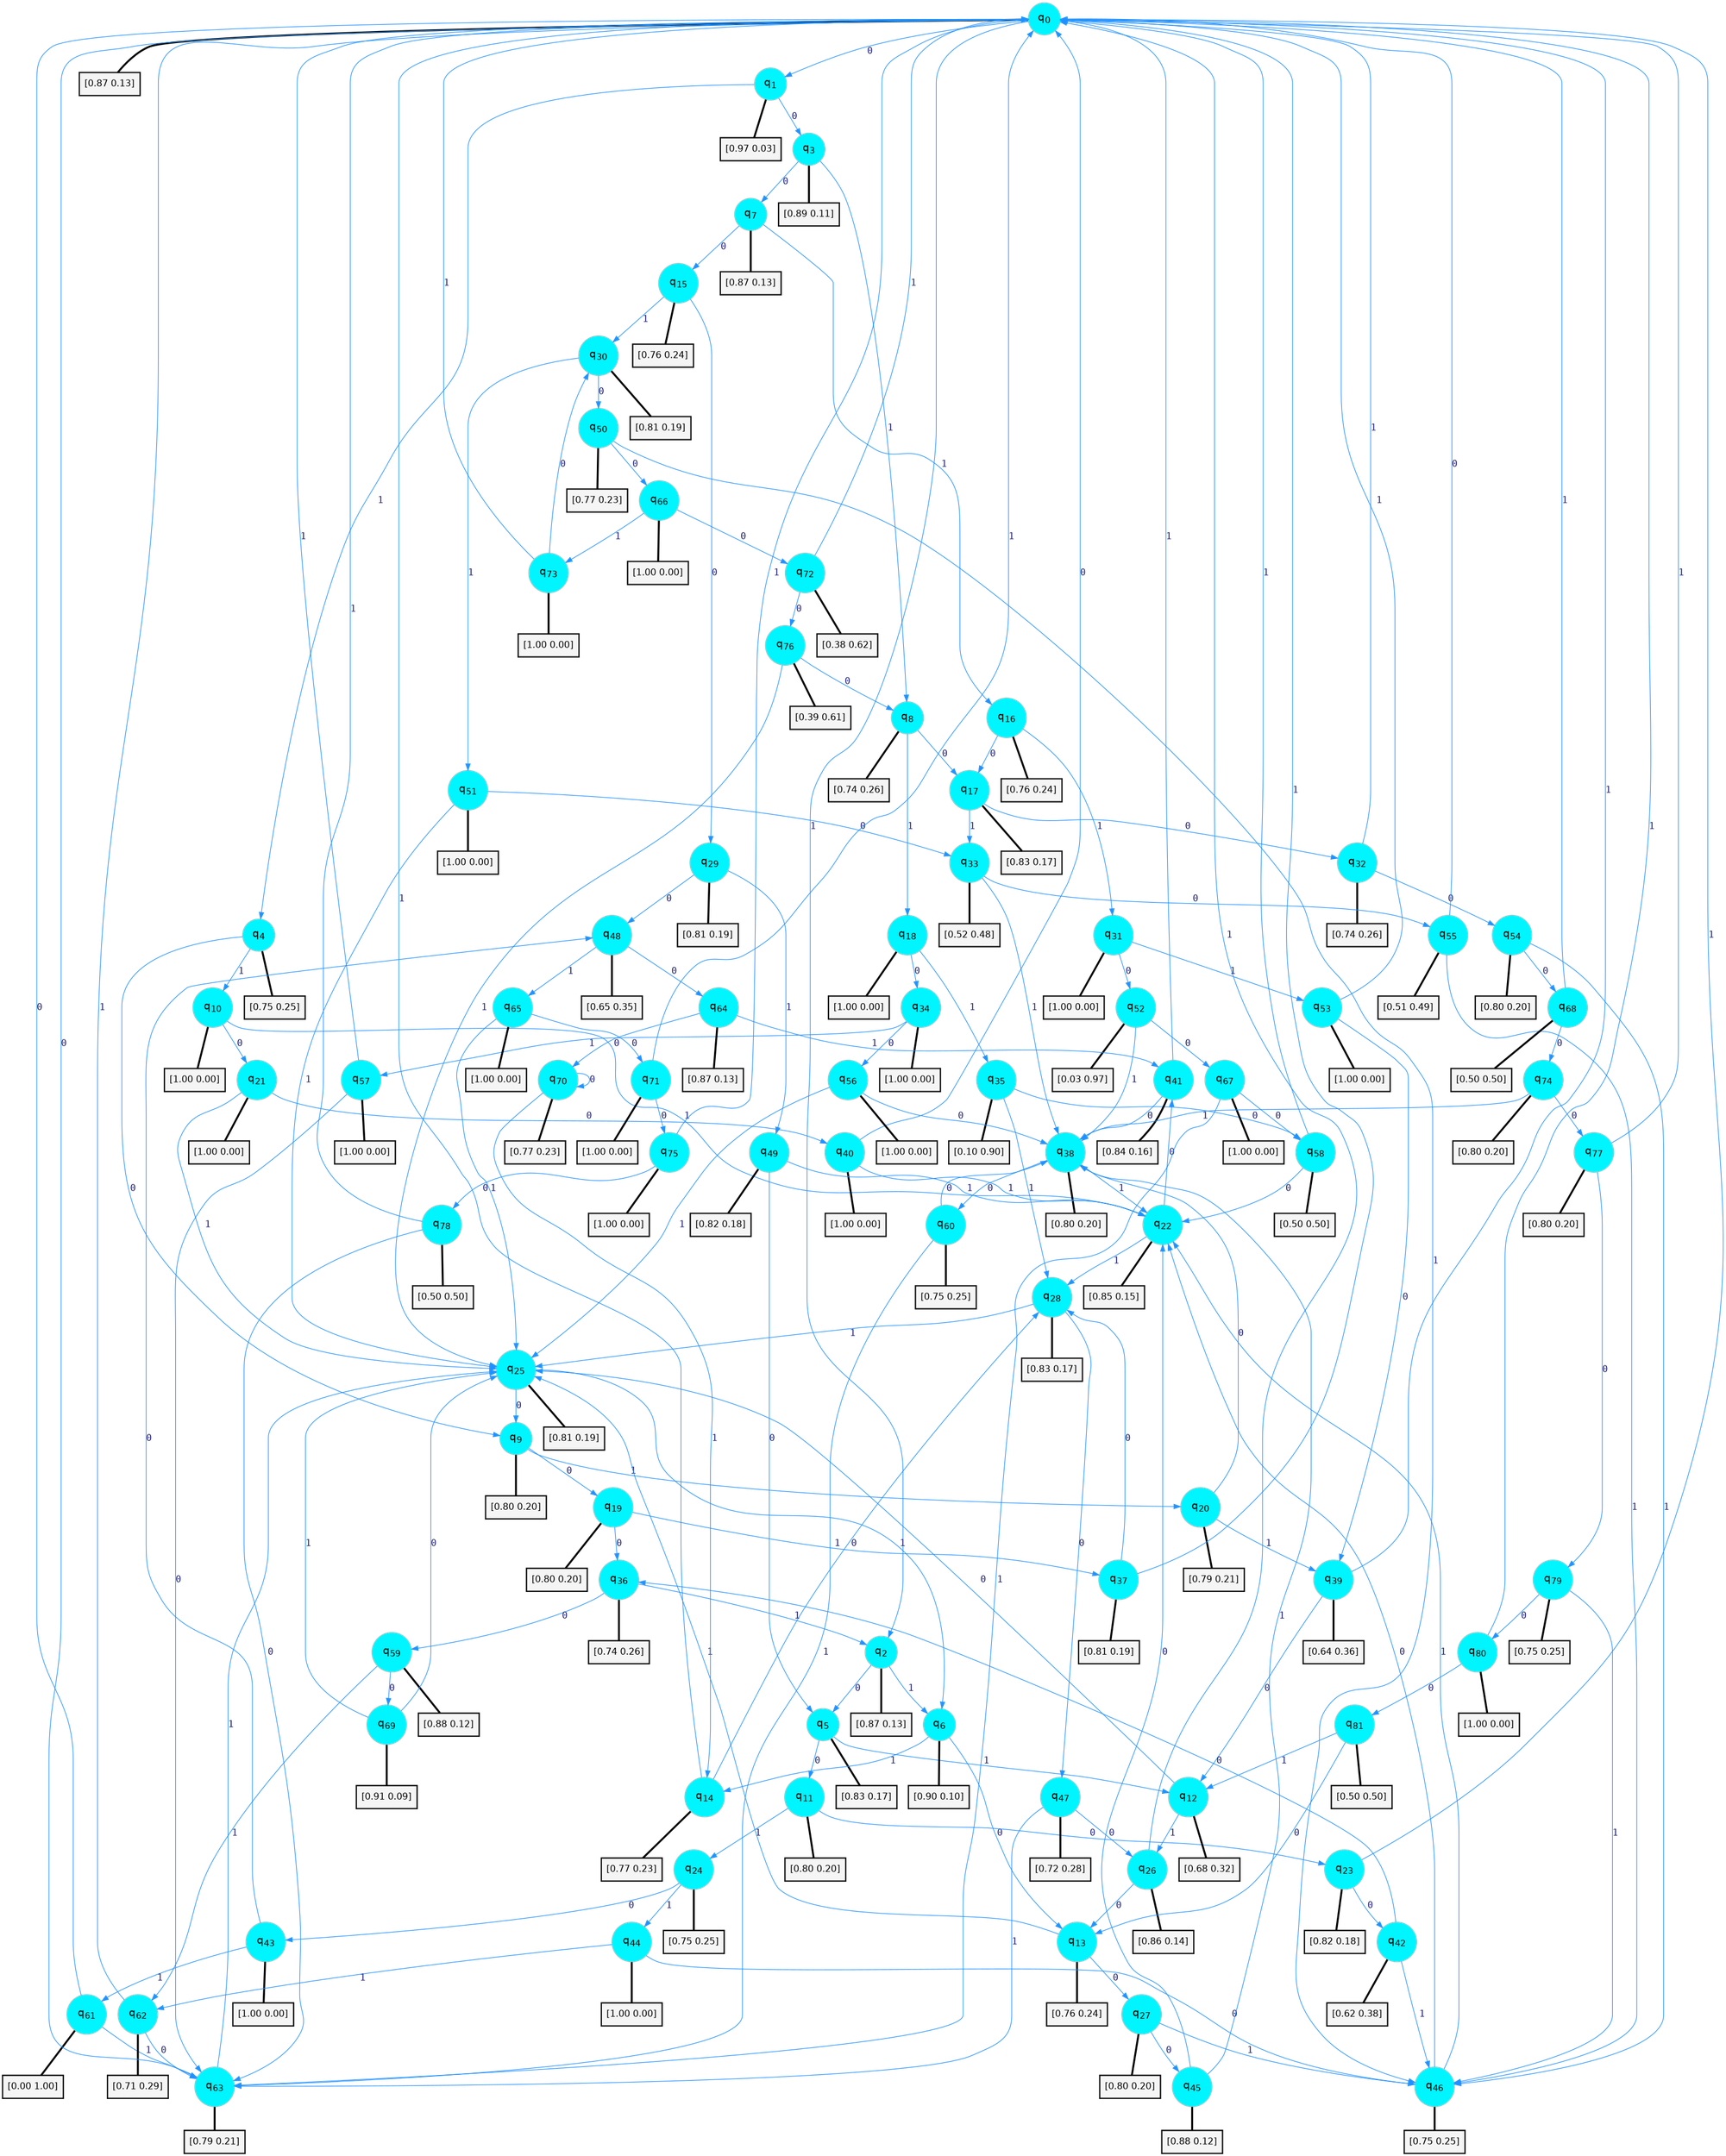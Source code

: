 digraph G {
graph [
bgcolor=transparent, dpi=300, rankdir=TD, size="40,25"];
node [
color=gray, fillcolor=turquoise1, fontcolor=black, fontname=Helvetica, fontsize=16, fontweight=bold, shape=circle, style=filled];
edge [
arrowsize=1, color=dodgerblue1, fontcolor=midnightblue, fontname=courier, fontweight=bold, penwidth=1, style=solid, weight=20];
0[label=<q<SUB>0</SUB>>];
1[label=<q<SUB>1</SUB>>];
2[label=<q<SUB>2</SUB>>];
3[label=<q<SUB>3</SUB>>];
4[label=<q<SUB>4</SUB>>];
5[label=<q<SUB>5</SUB>>];
6[label=<q<SUB>6</SUB>>];
7[label=<q<SUB>7</SUB>>];
8[label=<q<SUB>8</SUB>>];
9[label=<q<SUB>9</SUB>>];
10[label=<q<SUB>10</SUB>>];
11[label=<q<SUB>11</SUB>>];
12[label=<q<SUB>12</SUB>>];
13[label=<q<SUB>13</SUB>>];
14[label=<q<SUB>14</SUB>>];
15[label=<q<SUB>15</SUB>>];
16[label=<q<SUB>16</SUB>>];
17[label=<q<SUB>17</SUB>>];
18[label=<q<SUB>18</SUB>>];
19[label=<q<SUB>19</SUB>>];
20[label=<q<SUB>20</SUB>>];
21[label=<q<SUB>21</SUB>>];
22[label=<q<SUB>22</SUB>>];
23[label=<q<SUB>23</SUB>>];
24[label=<q<SUB>24</SUB>>];
25[label=<q<SUB>25</SUB>>];
26[label=<q<SUB>26</SUB>>];
27[label=<q<SUB>27</SUB>>];
28[label=<q<SUB>28</SUB>>];
29[label=<q<SUB>29</SUB>>];
30[label=<q<SUB>30</SUB>>];
31[label=<q<SUB>31</SUB>>];
32[label=<q<SUB>32</SUB>>];
33[label=<q<SUB>33</SUB>>];
34[label=<q<SUB>34</SUB>>];
35[label=<q<SUB>35</SUB>>];
36[label=<q<SUB>36</SUB>>];
37[label=<q<SUB>37</SUB>>];
38[label=<q<SUB>38</SUB>>];
39[label=<q<SUB>39</SUB>>];
40[label=<q<SUB>40</SUB>>];
41[label=<q<SUB>41</SUB>>];
42[label=<q<SUB>42</SUB>>];
43[label=<q<SUB>43</SUB>>];
44[label=<q<SUB>44</SUB>>];
45[label=<q<SUB>45</SUB>>];
46[label=<q<SUB>46</SUB>>];
47[label=<q<SUB>47</SUB>>];
48[label=<q<SUB>48</SUB>>];
49[label=<q<SUB>49</SUB>>];
50[label=<q<SUB>50</SUB>>];
51[label=<q<SUB>51</SUB>>];
52[label=<q<SUB>52</SUB>>];
53[label=<q<SUB>53</SUB>>];
54[label=<q<SUB>54</SUB>>];
55[label=<q<SUB>55</SUB>>];
56[label=<q<SUB>56</SUB>>];
57[label=<q<SUB>57</SUB>>];
58[label=<q<SUB>58</SUB>>];
59[label=<q<SUB>59</SUB>>];
60[label=<q<SUB>60</SUB>>];
61[label=<q<SUB>61</SUB>>];
62[label=<q<SUB>62</SUB>>];
63[label=<q<SUB>63</SUB>>];
64[label=<q<SUB>64</SUB>>];
65[label=<q<SUB>65</SUB>>];
66[label=<q<SUB>66</SUB>>];
67[label=<q<SUB>67</SUB>>];
68[label=<q<SUB>68</SUB>>];
69[label=<q<SUB>69</SUB>>];
70[label=<q<SUB>70</SUB>>];
71[label=<q<SUB>71</SUB>>];
72[label=<q<SUB>72</SUB>>];
73[label=<q<SUB>73</SUB>>];
74[label=<q<SUB>74</SUB>>];
75[label=<q<SUB>75</SUB>>];
76[label=<q<SUB>76</SUB>>];
77[label=<q<SUB>77</SUB>>];
78[label=<q<SUB>78</SUB>>];
79[label=<q<SUB>79</SUB>>];
80[label=<q<SUB>80</SUB>>];
81[label=<q<SUB>81</SUB>>];
82[label="[0.87 0.13]", shape=box,fontcolor=black, fontname=Helvetica, fontsize=14, penwidth=2, fillcolor=whitesmoke,color=black];
83[label="[0.97 0.03]", shape=box,fontcolor=black, fontname=Helvetica, fontsize=14, penwidth=2, fillcolor=whitesmoke,color=black];
84[label="[0.87 0.13]", shape=box,fontcolor=black, fontname=Helvetica, fontsize=14, penwidth=2, fillcolor=whitesmoke,color=black];
85[label="[0.89 0.11]", shape=box,fontcolor=black, fontname=Helvetica, fontsize=14, penwidth=2, fillcolor=whitesmoke,color=black];
86[label="[0.75 0.25]", shape=box,fontcolor=black, fontname=Helvetica, fontsize=14, penwidth=2, fillcolor=whitesmoke,color=black];
87[label="[0.83 0.17]", shape=box,fontcolor=black, fontname=Helvetica, fontsize=14, penwidth=2, fillcolor=whitesmoke,color=black];
88[label="[0.90 0.10]", shape=box,fontcolor=black, fontname=Helvetica, fontsize=14, penwidth=2, fillcolor=whitesmoke,color=black];
89[label="[0.87 0.13]", shape=box,fontcolor=black, fontname=Helvetica, fontsize=14, penwidth=2, fillcolor=whitesmoke,color=black];
90[label="[0.74 0.26]", shape=box,fontcolor=black, fontname=Helvetica, fontsize=14, penwidth=2, fillcolor=whitesmoke,color=black];
91[label="[0.80 0.20]", shape=box,fontcolor=black, fontname=Helvetica, fontsize=14, penwidth=2, fillcolor=whitesmoke,color=black];
92[label="[1.00 0.00]", shape=box,fontcolor=black, fontname=Helvetica, fontsize=14, penwidth=2, fillcolor=whitesmoke,color=black];
93[label="[0.80 0.20]", shape=box,fontcolor=black, fontname=Helvetica, fontsize=14, penwidth=2, fillcolor=whitesmoke,color=black];
94[label="[0.68 0.32]", shape=box,fontcolor=black, fontname=Helvetica, fontsize=14, penwidth=2, fillcolor=whitesmoke,color=black];
95[label="[0.76 0.24]", shape=box,fontcolor=black, fontname=Helvetica, fontsize=14, penwidth=2, fillcolor=whitesmoke,color=black];
96[label="[0.77 0.23]", shape=box,fontcolor=black, fontname=Helvetica, fontsize=14, penwidth=2, fillcolor=whitesmoke,color=black];
97[label="[0.76 0.24]", shape=box,fontcolor=black, fontname=Helvetica, fontsize=14, penwidth=2, fillcolor=whitesmoke,color=black];
98[label="[0.76 0.24]", shape=box,fontcolor=black, fontname=Helvetica, fontsize=14, penwidth=2, fillcolor=whitesmoke,color=black];
99[label="[0.83 0.17]", shape=box,fontcolor=black, fontname=Helvetica, fontsize=14, penwidth=2, fillcolor=whitesmoke,color=black];
100[label="[1.00 0.00]", shape=box,fontcolor=black, fontname=Helvetica, fontsize=14, penwidth=2, fillcolor=whitesmoke,color=black];
101[label="[0.80 0.20]", shape=box,fontcolor=black, fontname=Helvetica, fontsize=14, penwidth=2, fillcolor=whitesmoke,color=black];
102[label="[0.79 0.21]", shape=box,fontcolor=black, fontname=Helvetica, fontsize=14, penwidth=2, fillcolor=whitesmoke,color=black];
103[label="[1.00 0.00]", shape=box,fontcolor=black, fontname=Helvetica, fontsize=14, penwidth=2, fillcolor=whitesmoke,color=black];
104[label="[0.85 0.15]", shape=box,fontcolor=black, fontname=Helvetica, fontsize=14, penwidth=2, fillcolor=whitesmoke,color=black];
105[label="[0.82 0.18]", shape=box,fontcolor=black, fontname=Helvetica, fontsize=14, penwidth=2, fillcolor=whitesmoke,color=black];
106[label="[0.75 0.25]", shape=box,fontcolor=black, fontname=Helvetica, fontsize=14, penwidth=2, fillcolor=whitesmoke,color=black];
107[label="[0.81 0.19]", shape=box,fontcolor=black, fontname=Helvetica, fontsize=14, penwidth=2, fillcolor=whitesmoke,color=black];
108[label="[0.86 0.14]", shape=box,fontcolor=black, fontname=Helvetica, fontsize=14, penwidth=2, fillcolor=whitesmoke,color=black];
109[label="[0.80 0.20]", shape=box,fontcolor=black, fontname=Helvetica, fontsize=14, penwidth=2, fillcolor=whitesmoke,color=black];
110[label="[0.83 0.17]", shape=box,fontcolor=black, fontname=Helvetica, fontsize=14, penwidth=2, fillcolor=whitesmoke,color=black];
111[label="[0.81 0.19]", shape=box,fontcolor=black, fontname=Helvetica, fontsize=14, penwidth=2, fillcolor=whitesmoke,color=black];
112[label="[0.81 0.19]", shape=box,fontcolor=black, fontname=Helvetica, fontsize=14, penwidth=2, fillcolor=whitesmoke,color=black];
113[label="[1.00 0.00]", shape=box,fontcolor=black, fontname=Helvetica, fontsize=14, penwidth=2, fillcolor=whitesmoke,color=black];
114[label="[0.74 0.26]", shape=box,fontcolor=black, fontname=Helvetica, fontsize=14, penwidth=2, fillcolor=whitesmoke,color=black];
115[label="[0.52 0.48]", shape=box,fontcolor=black, fontname=Helvetica, fontsize=14, penwidth=2, fillcolor=whitesmoke,color=black];
116[label="[1.00 0.00]", shape=box,fontcolor=black, fontname=Helvetica, fontsize=14, penwidth=2, fillcolor=whitesmoke,color=black];
117[label="[0.10 0.90]", shape=box,fontcolor=black, fontname=Helvetica, fontsize=14, penwidth=2, fillcolor=whitesmoke,color=black];
118[label="[0.74 0.26]", shape=box,fontcolor=black, fontname=Helvetica, fontsize=14, penwidth=2, fillcolor=whitesmoke,color=black];
119[label="[0.81 0.19]", shape=box,fontcolor=black, fontname=Helvetica, fontsize=14, penwidth=2, fillcolor=whitesmoke,color=black];
120[label="[0.80 0.20]", shape=box,fontcolor=black, fontname=Helvetica, fontsize=14, penwidth=2, fillcolor=whitesmoke,color=black];
121[label="[0.64 0.36]", shape=box,fontcolor=black, fontname=Helvetica, fontsize=14, penwidth=2, fillcolor=whitesmoke,color=black];
122[label="[1.00 0.00]", shape=box,fontcolor=black, fontname=Helvetica, fontsize=14, penwidth=2, fillcolor=whitesmoke,color=black];
123[label="[0.84 0.16]", shape=box,fontcolor=black, fontname=Helvetica, fontsize=14, penwidth=2, fillcolor=whitesmoke,color=black];
124[label="[0.62 0.38]", shape=box,fontcolor=black, fontname=Helvetica, fontsize=14, penwidth=2, fillcolor=whitesmoke,color=black];
125[label="[1.00 0.00]", shape=box,fontcolor=black, fontname=Helvetica, fontsize=14, penwidth=2, fillcolor=whitesmoke,color=black];
126[label="[1.00 0.00]", shape=box,fontcolor=black, fontname=Helvetica, fontsize=14, penwidth=2, fillcolor=whitesmoke,color=black];
127[label="[0.88 0.12]", shape=box,fontcolor=black, fontname=Helvetica, fontsize=14, penwidth=2, fillcolor=whitesmoke,color=black];
128[label="[0.75 0.25]", shape=box,fontcolor=black, fontname=Helvetica, fontsize=14, penwidth=2, fillcolor=whitesmoke,color=black];
129[label="[0.72 0.28]", shape=box,fontcolor=black, fontname=Helvetica, fontsize=14, penwidth=2, fillcolor=whitesmoke,color=black];
130[label="[0.65 0.35]", shape=box,fontcolor=black, fontname=Helvetica, fontsize=14, penwidth=2, fillcolor=whitesmoke,color=black];
131[label="[0.82 0.18]", shape=box,fontcolor=black, fontname=Helvetica, fontsize=14, penwidth=2, fillcolor=whitesmoke,color=black];
132[label="[0.77 0.23]", shape=box,fontcolor=black, fontname=Helvetica, fontsize=14, penwidth=2, fillcolor=whitesmoke,color=black];
133[label="[1.00 0.00]", shape=box,fontcolor=black, fontname=Helvetica, fontsize=14, penwidth=2, fillcolor=whitesmoke,color=black];
134[label="[0.03 0.97]", shape=box,fontcolor=black, fontname=Helvetica, fontsize=14, penwidth=2, fillcolor=whitesmoke,color=black];
135[label="[1.00 0.00]", shape=box,fontcolor=black, fontname=Helvetica, fontsize=14, penwidth=2, fillcolor=whitesmoke,color=black];
136[label="[0.80 0.20]", shape=box,fontcolor=black, fontname=Helvetica, fontsize=14, penwidth=2, fillcolor=whitesmoke,color=black];
137[label="[0.51 0.49]", shape=box,fontcolor=black, fontname=Helvetica, fontsize=14, penwidth=2, fillcolor=whitesmoke,color=black];
138[label="[1.00 0.00]", shape=box,fontcolor=black, fontname=Helvetica, fontsize=14, penwidth=2, fillcolor=whitesmoke,color=black];
139[label="[1.00 0.00]", shape=box,fontcolor=black, fontname=Helvetica, fontsize=14, penwidth=2, fillcolor=whitesmoke,color=black];
140[label="[0.50 0.50]", shape=box,fontcolor=black, fontname=Helvetica, fontsize=14, penwidth=2, fillcolor=whitesmoke,color=black];
141[label="[0.88 0.12]", shape=box,fontcolor=black, fontname=Helvetica, fontsize=14, penwidth=2, fillcolor=whitesmoke,color=black];
142[label="[0.75 0.25]", shape=box,fontcolor=black, fontname=Helvetica, fontsize=14, penwidth=2, fillcolor=whitesmoke,color=black];
143[label="[0.00 1.00]", shape=box,fontcolor=black, fontname=Helvetica, fontsize=14, penwidth=2, fillcolor=whitesmoke,color=black];
144[label="[0.71 0.29]", shape=box,fontcolor=black, fontname=Helvetica, fontsize=14, penwidth=2, fillcolor=whitesmoke,color=black];
145[label="[0.79 0.21]", shape=box,fontcolor=black, fontname=Helvetica, fontsize=14, penwidth=2, fillcolor=whitesmoke,color=black];
146[label="[0.87 0.13]", shape=box,fontcolor=black, fontname=Helvetica, fontsize=14, penwidth=2, fillcolor=whitesmoke,color=black];
147[label="[1.00 0.00]", shape=box,fontcolor=black, fontname=Helvetica, fontsize=14, penwidth=2, fillcolor=whitesmoke,color=black];
148[label="[1.00 0.00]", shape=box,fontcolor=black, fontname=Helvetica, fontsize=14, penwidth=2, fillcolor=whitesmoke,color=black];
149[label="[1.00 0.00]", shape=box,fontcolor=black, fontname=Helvetica, fontsize=14, penwidth=2, fillcolor=whitesmoke,color=black];
150[label="[0.50 0.50]", shape=box,fontcolor=black, fontname=Helvetica, fontsize=14, penwidth=2, fillcolor=whitesmoke,color=black];
151[label="[0.91 0.09]", shape=box,fontcolor=black, fontname=Helvetica, fontsize=14, penwidth=2, fillcolor=whitesmoke,color=black];
152[label="[0.77 0.23]", shape=box,fontcolor=black, fontname=Helvetica, fontsize=14, penwidth=2, fillcolor=whitesmoke,color=black];
153[label="[1.00 0.00]", shape=box,fontcolor=black, fontname=Helvetica, fontsize=14, penwidth=2, fillcolor=whitesmoke,color=black];
154[label="[0.38 0.62]", shape=box,fontcolor=black, fontname=Helvetica, fontsize=14, penwidth=2, fillcolor=whitesmoke,color=black];
155[label="[1.00 0.00]", shape=box,fontcolor=black, fontname=Helvetica, fontsize=14, penwidth=2, fillcolor=whitesmoke,color=black];
156[label="[0.80 0.20]", shape=box,fontcolor=black, fontname=Helvetica, fontsize=14, penwidth=2, fillcolor=whitesmoke,color=black];
157[label="[1.00 0.00]", shape=box,fontcolor=black, fontname=Helvetica, fontsize=14, penwidth=2, fillcolor=whitesmoke,color=black];
158[label="[0.39 0.61]", shape=box,fontcolor=black, fontname=Helvetica, fontsize=14, penwidth=2, fillcolor=whitesmoke,color=black];
159[label="[0.80 0.20]", shape=box,fontcolor=black, fontname=Helvetica, fontsize=14, penwidth=2, fillcolor=whitesmoke,color=black];
160[label="[0.50 0.50]", shape=box,fontcolor=black, fontname=Helvetica, fontsize=14, penwidth=2, fillcolor=whitesmoke,color=black];
161[label="[0.75 0.25]", shape=box,fontcolor=black, fontname=Helvetica, fontsize=14, penwidth=2, fillcolor=whitesmoke,color=black];
162[label="[1.00 0.00]", shape=box,fontcolor=black, fontname=Helvetica, fontsize=14, penwidth=2, fillcolor=whitesmoke,color=black];
163[label="[0.50 0.50]", shape=box,fontcolor=black, fontname=Helvetica, fontsize=14, penwidth=2, fillcolor=whitesmoke,color=black];
0->1 [label=0];
0->2 [label=1];
0->82 [arrowhead=none, penwidth=3,color=black];
1->3 [label=0];
1->4 [label=1];
1->83 [arrowhead=none, penwidth=3,color=black];
2->5 [label=0];
2->6 [label=1];
2->84 [arrowhead=none, penwidth=3,color=black];
3->7 [label=0];
3->8 [label=1];
3->85 [arrowhead=none, penwidth=3,color=black];
4->9 [label=0];
4->10 [label=1];
4->86 [arrowhead=none, penwidth=3,color=black];
5->11 [label=0];
5->12 [label=1];
5->87 [arrowhead=none, penwidth=3,color=black];
6->13 [label=0];
6->14 [label=1];
6->88 [arrowhead=none, penwidth=3,color=black];
7->15 [label=0];
7->16 [label=1];
7->89 [arrowhead=none, penwidth=3,color=black];
8->17 [label=0];
8->18 [label=1];
8->90 [arrowhead=none, penwidth=3,color=black];
9->19 [label=0];
9->20 [label=1];
9->91 [arrowhead=none, penwidth=3,color=black];
10->21 [label=0];
10->22 [label=1];
10->92 [arrowhead=none, penwidth=3,color=black];
11->23 [label=0];
11->24 [label=1];
11->93 [arrowhead=none, penwidth=3,color=black];
12->25 [label=0];
12->26 [label=1];
12->94 [arrowhead=none, penwidth=3,color=black];
13->27 [label=0];
13->25 [label=1];
13->95 [arrowhead=none, penwidth=3,color=black];
14->28 [label=0];
14->0 [label=1];
14->96 [arrowhead=none, penwidth=3,color=black];
15->29 [label=0];
15->30 [label=1];
15->97 [arrowhead=none, penwidth=3,color=black];
16->17 [label=0];
16->31 [label=1];
16->98 [arrowhead=none, penwidth=3,color=black];
17->32 [label=0];
17->33 [label=1];
17->99 [arrowhead=none, penwidth=3,color=black];
18->34 [label=0];
18->35 [label=1];
18->100 [arrowhead=none, penwidth=3,color=black];
19->36 [label=0];
19->37 [label=1];
19->101 [arrowhead=none, penwidth=3,color=black];
20->38 [label=0];
20->39 [label=1];
20->102 [arrowhead=none, penwidth=3,color=black];
21->40 [label=0];
21->25 [label=1];
21->103 [arrowhead=none, penwidth=3,color=black];
22->41 [label=0];
22->28 [label=1];
22->104 [arrowhead=none, penwidth=3,color=black];
23->42 [label=0];
23->0 [label=1];
23->105 [arrowhead=none, penwidth=3,color=black];
24->43 [label=0];
24->44 [label=1];
24->106 [arrowhead=none, penwidth=3,color=black];
25->9 [label=0];
25->6 [label=1];
25->107 [arrowhead=none, penwidth=3,color=black];
26->13 [label=0];
26->0 [label=1];
26->108 [arrowhead=none, penwidth=3,color=black];
27->45 [label=0];
27->46 [label=1];
27->109 [arrowhead=none, penwidth=3,color=black];
28->47 [label=0];
28->25 [label=1];
28->110 [arrowhead=none, penwidth=3,color=black];
29->48 [label=0];
29->49 [label=1];
29->111 [arrowhead=none, penwidth=3,color=black];
30->50 [label=0];
30->51 [label=1];
30->112 [arrowhead=none, penwidth=3,color=black];
31->52 [label=0];
31->53 [label=1];
31->113 [arrowhead=none, penwidth=3,color=black];
32->54 [label=0];
32->0 [label=1];
32->114 [arrowhead=none, penwidth=3,color=black];
33->55 [label=0];
33->38 [label=1];
33->115 [arrowhead=none, penwidth=3,color=black];
34->56 [label=0];
34->57 [label=1];
34->116 [arrowhead=none, penwidth=3,color=black];
35->58 [label=0];
35->28 [label=1];
35->117 [arrowhead=none, penwidth=3,color=black];
36->59 [label=0];
36->2 [label=1];
36->118 [arrowhead=none, penwidth=3,color=black];
37->28 [label=0];
37->0 [label=1];
37->119 [arrowhead=none, penwidth=3,color=black];
38->60 [label=0];
38->22 [label=1];
38->120 [arrowhead=none, penwidth=3,color=black];
39->12 [label=0];
39->0 [label=1];
39->121 [arrowhead=none, penwidth=3,color=black];
40->0 [label=0];
40->22 [label=1];
40->122 [arrowhead=none, penwidth=3,color=black];
41->38 [label=0];
41->0 [label=1];
41->123 [arrowhead=none, penwidth=3,color=black];
42->36 [label=0];
42->46 [label=1];
42->124 [arrowhead=none, penwidth=3,color=black];
43->48 [label=0];
43->61 [label=1];
43->125 [arrowhead=none, penwidth=3,color=black];
44->46 [label=0];
44->62 [label=1];
44->126 [arrowhead=none, penwidth=3,color=black];
45->22 [label=0];
45->38 [label=1];
45->127 [arrowhead=none, penwidth=3,color=black];
46->22 [label=0];
46->22 [label=1];
46->128 [arrowhead=none, penwidth=3,color=black];
47->26 [label=0];
47->63 [label=1];
47->129 [arrowhead=none, penwidth=3,color=black];
48->64 [label=0];
48->65 [label=1];
48->130 [arrowhead=none, penwidth=3,color=black];
49->5 [label=0];
49->22 [label=1];
49->131 [arrowhead=none, penwidth=3,color=black];
50->66 [label=0];
50->46 [label=1];
50->132 [arrowhead=none, penwidth=3,color=black];
51->33 [label=0];
51->25 [label=1];
51->133 [arrowhead=none, penwidth=3,color=black];
52->67 [label=0];
52->38 [label=1];
52->134 [arrowhead=none, penwidth=3,color=black];
53->39 [label=0];
53->0 [label=1];
53->135 [arrowhead=none, penwidth=3,color=black];
54->68 [label=0];
54->46 [label=1];
54->136 [arrowhead=none, penwidth=3,color=black];
55->0 [label=0];
55->46 [label=1];
55->137 [arrowhead=none, penwidth=3,color=black];
56->38 [label=0];
56->25 [label=1];
56->138 [arrowhead=none, penwidth=3,color=black];
57->63 [label=0];
57->0 [label=1];
57->139 [arrowhead=none, penwidth=3,color=black];
58->22 [label=0];
58->0 [label=1];
58->140 [arrowhead=none, penwidth=3,color=black];
59->69 [label=0];
59->62 [label=1];
59->141 [arrowhead=none, penwidth=3,color=black];
60->38 [label=0];
60->63 [label=1];
60->142 [arrowhead=none, penwidth=3,color=black];
61->0 [label=0];
61->63 [label=1];
61->143 [arrowhead=none, penwidth=3,color=black];
62->63 [label=0];
62->0 [label=1];
62->144 [arrowhead=none, penwidth=3,color=black];
63->0 [label=0];
63->25 [label=1];
63->145 [arrowhead=none, penwidth=3,color=black];
64->70 [label=0];
64->41 [label=1];
64->146 [arrowhead=none, penwidth=3,color=black];
65->71 [label=0];
65->25 [label=1];
65->147 [arrowhead=none, penwidth=3,color=black];
66->72 [label=0];
66->73 [label=1];
66->148 [arrowhead=none, penwidth=3,color=black];
67->58 [label=0];
67->63 [label=1];
67->149 [arrowhead=none, penwidth=3,color=black];
68->74 [label=0];
68->0 [label=1];
68->150 [arrowhead=none, penwidth=3,color=black];
69->25 [label=0];
69->25 [label=1];
69->151 [arrowhead=none, penwidth=3,color=black];
70->70 [label=0];
70->14 [label=1];
70->152 [arrowhead=none, penwidth=3,color=black];
71->75 [label=0];
71->0 [label=1];
71->153 [arrowhead=none, penwidth=3,color=black];
72->76 [label=0];
72->0 [label=1];
72->154 [arrowhead=none, penwidth=3,color=black];
73->30 [label=0];
73->0 [label=1];
73->155 [arrowhead=none, penwidth=3,color=black];
74->77 [label=0];
74->38 [label=1];
74->156 [arrowhead=none, penwidth=3,color=black];
75->78 [label=0];
75->0 [label=1];
75->157 [arrowhead=none, penwidth=3,color=black];
76->8 [label=0];
76->25 [label=1];
76->158 [arrowhead=none, penwidth=3,color=black];
77->79 [label=0];
77->0 [label=1];
77->159 [arrowhead=none, penwidth=3,color=black];
78->63 [label=0];
78->0 [label=1];
78->160 [arrowhead=none, penwidth=3,color=black];
79->80 [label=0];
79->46 [label=1];
79->161 [arrowhead=none, penwidth=3,color=black];
80->81 [label=0];
80->0 [label=1];
80->162 [arrowhead=none, penwidth=3,color=black];
81->13 [label=0];
81->12 [label=1];
81->163 [arrowhead=none, penwidth=3,color=black];
}
